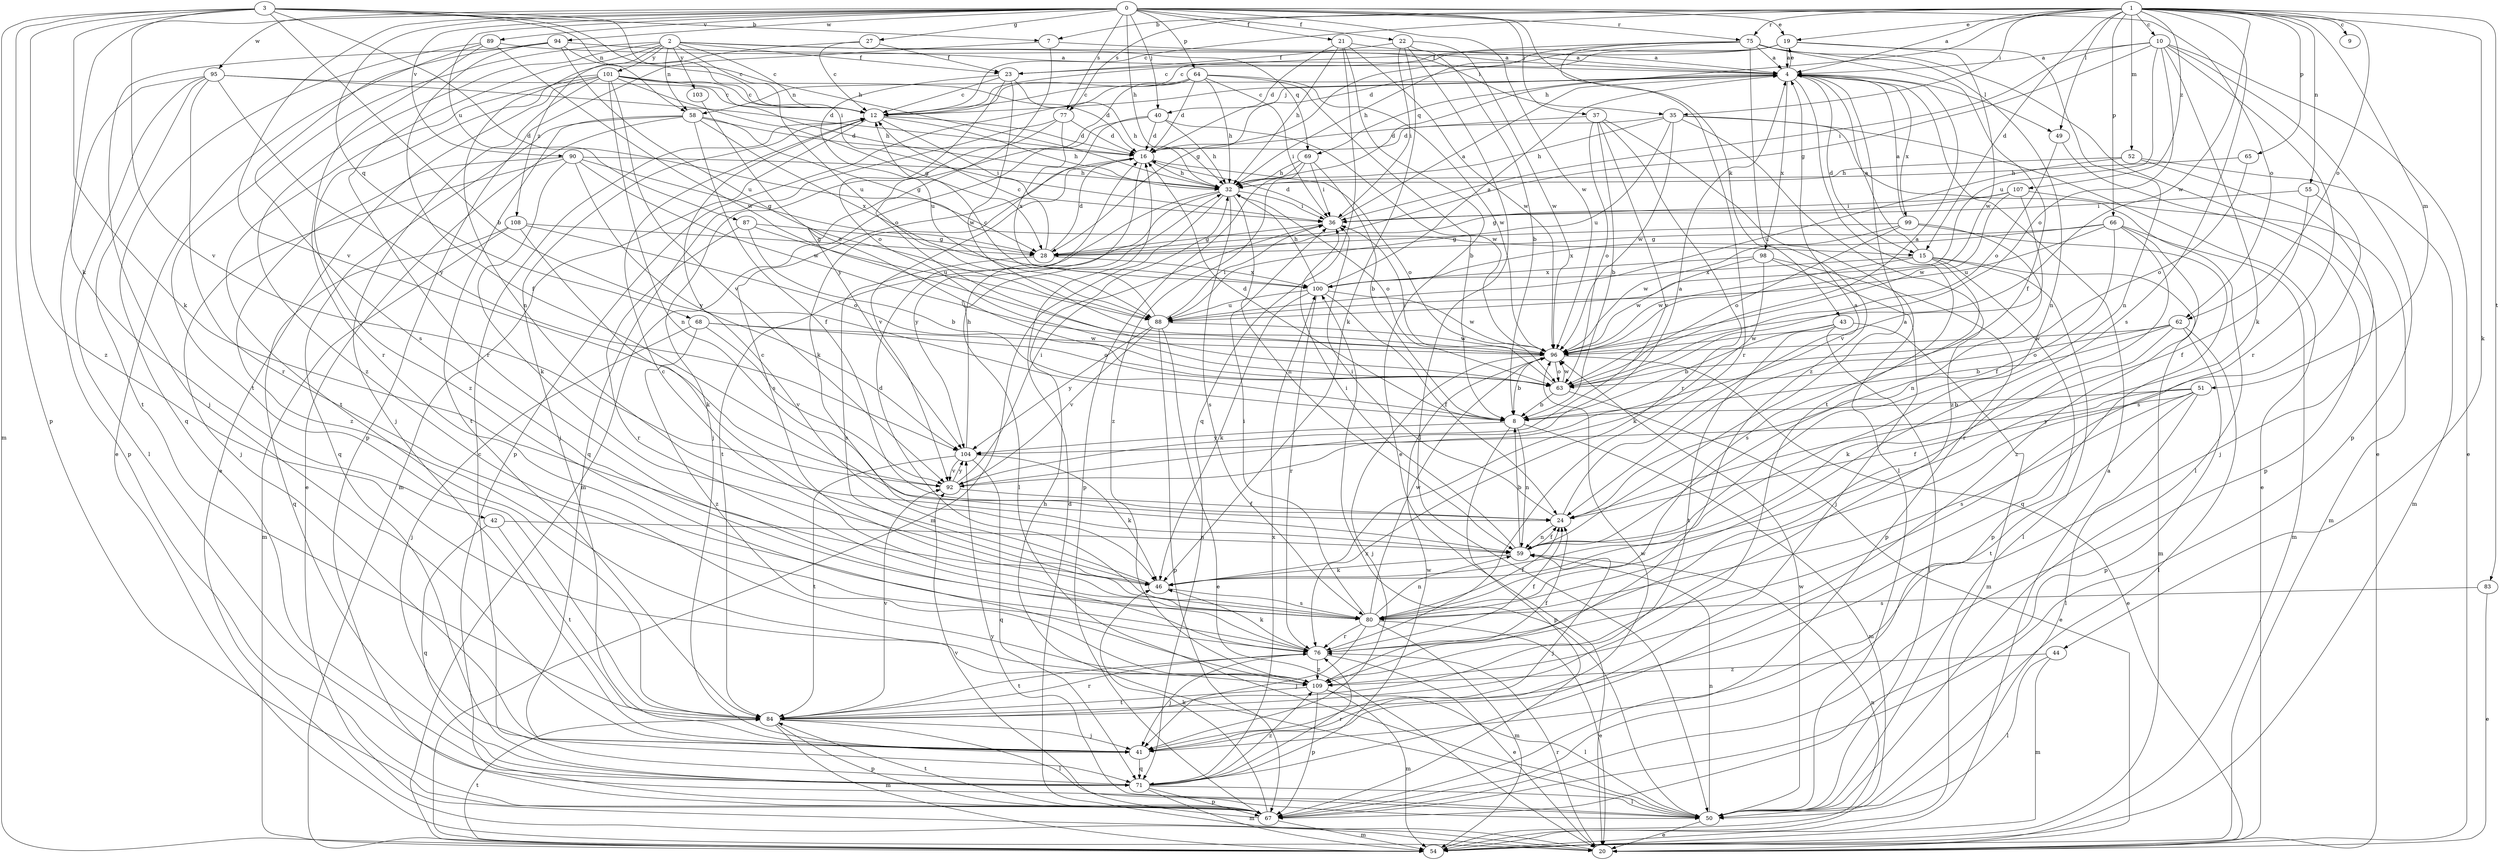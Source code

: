strict digraph  {
0;
1;
2;
3;
4;
7;
8;
9;
10;
12;
15;
16;
19;
20;
21;
22;
23;
24;
27;
28;
32;
35;
36;
37;
40;
41;
42;
43;
44;
46;
49;
50;
51;
52;
54;
55;
58;
59;
62;
63;
64;
65;
66;
67;
68;
69;
71;
75;
76;
77;
80;
83;
84;
87;
88;
89;
90;
92;
94;
95;
96;
98;
99;
100;
101;
103;
104;
107;
108;
109;
0 -> 19  [label=e];
0 -> 21  [label=f];
0 -> 22  [label=f];
0 -> 27  [label=g];
0 -> 32  [label=h];
0 -> 37  [label=j];
0 -> 40  [label=j];
0 -> 42  [label=k];
0 -> 43  [label=k];
0 -> 62  [label=o];
0 -> 64  [label=p];
0 -> 68  [label=q];
0 -> 75  [label=r];
0 -> 77  [label=s];
0 -> 87  [label=u];
0 -> 89  [label=v];
0 -> 90  [label=v];
0 -> 92  [label=v];
0 -> 94  [label=w];
0 -> 95  [label=w];
0 -> 96  [label=w];
1 -> 4  [label=a];
1 -> 7  [label=b];
1 -> 9  [label=c];
1 -> 10  [label=c];
1 -> 12  [label=c];
1 -> 15  [label=d];
1 -> 19  [label=e];
1 -> 32  [label=h];
1 -> 35  [label=i];
1 -> 44  [label=k];
1 -> 49  [label=l];
1 -> 51  [label=m];
1 -> 52  [label=m];
1 -> 55  [label=n];
1 -> 62  [label=o];
1 -> 65  [label=p];
1 -> 66  [label=p];
1 -> 75  [label=r];
1 -> 77  [label=s];
1 -> 80  [label=s];
1 -> 83  [label=t];
1 -> 96  [label=w];
1 -> 107  [label=z];
2 -> 12  [label=c];
2 -> 23  [label=f];
2 -> 35  [label=i];
2 -> 58  [label=n];
2 -> 69  [label=q];
2 -> 76  [label=r];
2 -> 84  [label=t];
2 -> 88  [label=u];
2 -> 101  [label=y];
2 -> 103  [label=y];
2 -> 108  [label=z];
2 -> 109  [label=z];
3 -> 7  [label=b];
3 -> 8  [label=b];
3 -> 15  [label=d];
3 -> 32  [label=h];
3 -> 36  [label=i];
3 -> 46  [label=k];
3 -> 54  [label=m];
3 -> 58  [label=n];
3 -> 67  [label=p];
3 -> 92  [label=v];
3 -> 109  [label=z];
4 -> 12  [label=c];
4 -> 15  [label=d];
4 -> 19  [label=e];
4 -> 40  [label=j];
4 -> 49  [label=l];
4 -> 58  [label=n];
4 -> 69  [label=q];
4 -> 84  [label=t];
4 -> 98  [label=x];
4 -> 99  [label=x];
7 -> 4  [label=a];
7 -> 63  [label=o];
7 -> 67  [label=p];
8 -> 16  [label=d];
8 -> 54  [label=m];
8 -> 59  [label=n];
8 -> 67  [label=p];
8 -> 104  [label=y];
10 -> 4  [label=a];
10 -> 20  [label=e];
10 -> 28  [label=g];
10 -> 36  [label=i];
10 -> 46  [label=k];
10 -> 63  [label=o];
10 -> 67  [label=p];
10 -> 76  [label=r];
10 -> 88  [label=u];
12 -> 16  [label=d];
12 -> 32  [label=h];
12 -> 36  [label=i];
12 -> 41  [label=j];
12 -> 54  [label=m];
15 -> 4  [label=a];
15 -> 50  [label=l];
15 -> 54  [label=m];
15 -> 67  [label=p];
15 -> 80  [label=s];
15 -> 96  [label=w];
15 -> 100  [label=x];
16 -> 32  [label=h];
16 -> 50  [label=l];
16 -> 63  [label=o];
16 -> 80  [label=s];
16 -> 92  [label=v];
19 -> 4  [label=a];
19 -> 12  [label=c];
19 -> 16  [label=d];
19 -> 23  [label=f];
19 -> 59  [label=n];
19 -> 96  [label=w];
20 -> 16  [label=d];
20 -> 76  [label=r];
21 -> 4  [label=a];
21 -> 16  [label=d];
21 -> 20  [label=e];
21 -> 32  [label=h];
21 -> 71  [label=q];
21 -> 96  [label=w];
22 -> 8  [label=b];
22 -> 23  [label=f];
22 -> 36  [label=i];
22 -> 46  [label=k];
22 -> 50  [label=l];
22 -> 96  [label=w];
23 -> 12  [label=c];
23 -> 32  [label=h];
23 -> 63  [label=o];
23 -> 88  [label=u];
23 -> 96  [label=w];
24 -> 4  [label=a];
24 -> 36  [label=i];
24 -> 59  [label=n];
27 -> 12  [label=c];
27 -> 23  [label=f];
27 -> 59  [label=n];
28 -> 12  [label=c];
28 -> 16  [label=d];
28 -> 80  [label=s];
28 -> 100  [label=x];
32 -> 36  [label=i];
32 -> 54  [label=m];
32 -> 59  [label=n];
32 -> 63  [label=o];
32 -> 80  [label=s];
32 -> 84  [label=t];
32 -> 104  [label=y];
35 -> 16  [label=d];
35 -> 20  [label=e];
35 -> 32  [label=h];
35 -> 50  [label=l];
35 -> 88  [label=u];
35 -> 96  [label=w];
35 -> 109  [label=z];
36 -> 4  [label=a];
36 -> 16  [label=d];
36 -> 28  [label=g];
37 -> 8  [label=b];
37 -> 16  [label=d];
37 -> 50  [label=l];
37 -> 63  [label=o];
37 -> 76  [label=r];
37 -> 92  [label=v];
40 -> 16  [label=d];
40 -> 32  [label=h];
40 -> 46  [label=k];
40 -> 54  [label=m];
40 -> 96  [label=w];
41 -> 71  [label=q];
41 -> 96  [label=w];
42 -> 59  [label=n];
42 -> 71  [label=q];
42 -> 84  [label=t];
43 -> 8  [label=b];
43 -> 50  [label=l];
43 -> 54  [label=m];
43 -> 84  [label=t];
43 -> 96  [label=w];
44 -> 50  [label=l];
44 -> 54  [label=m];
44 -> 109  [label=z];
46 -> 12  [label=c];
46 -> 80  [label=s];
49 -> 63  [label=o];
49 -> 67  [label=p];
50 -> 20  [label=e];
50 -> 32  [label=h];
50 -> 59  [label=n];
50 -> 96  [label=w];
50 -> 100  [label=x];
50 -> 104  [label=y];
51 -> 8  [label=b];
51 -> 24  [label=f];
51 -> 50  [label=l];
51 -> 80  [label=s];
51 -> 84  [label=t];
51 -> 104  [label=y];
52 -> 32  [label=h];
52 -> 41  [label=j];
52 -> 54  [label=m];
52 -> 88  [label=u];
54 -> 4  [label=a];
54 -> 59  [label=n];
54 -> 84  [label=t];
55 -> 24  [label=f];
55 -> 36  [label=i];
55 -> 80  [label=s];
58 -> 16  [label=d];
58 -> 20  [label=e];
58 -> 24  [label=f];
58 -> 28  [label=g];
58 -> 71  [label=q];
58 -> 84  [label=t];
58 -> 100  [label=x];
59 -> 4  [label=a];
59 -> 8  [label=b];
59 -> 24  [label=f];
59 -> 36  [label=i];
59 -> 41  [label=j];
59 -> 46  [label=k];
62 -> 8  [label=b];
62 -> 46  [label=k];
62 -> 50  [label=l];
62 -> 63  [label=o];
62 -> 67  [label=p];
62 -> 96  [label=w];
63 -> 4  [label=a];
63 -> 8  [label=b];
63 -> 20  [label=e];
63 -> 36  [label=i];
63 -> 96  [label=w];
64 -> 8  [label=b];
64 -> 12  [label=c];
64 -> 16  [label=d];
64 -> 32  [label=h];
64 -> 36  [label=i];
64 -> 67  [label=p];
64 -> 96  [label=w];
64 -> 104  [label=y];
65 -> 32  [label=h];
65 -> 63  [label=o];
66 -> 24  [label=f];
66 -> 28  [label=g];
66 -> 54  [label=m];
66 -> 76  [label=r];
66 -> 88  [label=u];
66 -> 100  [label=x];
66 -> 109  [label=z];
67 -> 46  [label=k];
67 -> 54  [label=m];
67 -> 84  [label=t];
67 -> 92  [label=v];
68 -> 41  [label=j];
68 -> 63  [label=o];
68 -> 92  [label=v];
68 -> 96  [label=w];
68 -> 109  [label=z];
69 -> 8  [label=b];
69 -> 32  [label=h];
69 -> 36  [label=i];
69 -> 67  [label=p];
69 -> 109  [label=z];
71 -> 12  [label=c];
71 -> 50  [label=l];
71 -> 54  [label=m];
71 -> 67  [label=p];
71 -> 76  [label=r];
71 -> 96  [label=w];
71 -> 100  [label=x];
71 -> 109  [label=z];
75 -> 4  [label=a];
75 -> 12  [label=c];
75 -> 20  [label=e];
75 -> 24  [label=f];
75 -> 28  [label=g];
75 -> 32  [label=h];
75 -> 59  [label=n];
75 -> 76  [label=r];
75 -> 109  [label=z];
76 -> 20  [label=e];
76 -> 24  [label=f];
76 -> 41  [label=j];
76 -> 46  [label=k];
76 -> 84  [label=t];
76 -> 109  [label=z];
77 -> 16  [label=d];
77 -> 41  [label=j];
77 -> 71  [label=q];
77 -> 100  [label=x];
80 -> 12  [label=c];
80 -> 16  [label=d];
80 -> 20  [label=e];
80 -> 24  [label=f];
80 -> 36  [label=i];
80 -> 41  [label=j];
80 -> 54  [label=m];
80 -> 59  [label=n];
80 -> 76  [label=r];
80 -> 96  [label=w];
83 -> 20  [label=e];
83 -> 80  [label=s];
84 -> 41  [label=j];
84 -> 50  [label=l];
84 -> 54  [label=m];
84 -> 67  [label=p];
84 -> 76  [label=r];
84 -> 92  [label=v];
87 -> 8  [label=b];
87 -> 28  [label=g];
87 -> 76  [label=r];
87 -> 88  [label=u];
88 -> 12  [label=c];
88 -> 20  [label=e];
88 -> 36  [label=i];
88 -> 67  [label=p];
88 -> 92  [label=v];
88 -> 96  [label=w];
88 -> 104  [label=y];
89 -> 4  [label=a];
89 -> 20  [label=e];
89 -> 71  [label=q];
89 -> 76  [label=r];
89 -> 96  [label=w];
90 -> 28  [label=g];
90 -> 32  [label=h];
90 -> 41  [label=j];
90 -> 46  [label=k];
90 -> 96  [label=w];
90 -> 104  [label=y];
90 -> 109  [label=z];
92 -> 4  [label=a];
92 -> 24  [label=f];
92 -> 36  [label=i];
92 -> 104  [label=y];
94 -> 4  [label=a];
94 -> 12  [label=c];
94 -> 24  [label=f];
94 -> 41  [label=j];
94 -> 80  [label=s];
94 -> 88  [label=u];
95 -> 12  [label=c];
95 -> 16  [label=d];
95 -> 50  [label=l];
95 -> 67  [label=p];
95 -> 76  [label=r];
95 -> 84  [label=t];
95 -> 104  [label=y];
96 -> 8  [label=b];
96 -> 20  [label=e];
96 -> 41  [label=j];
96 -> 63  [label=o];
98 -> 41  [label=j];
98 -> 46  [label=k];
98 -> 67  [label=p];
98 -> 96  [label=w];
98 -> 100  [label=x];
99 -> 4  [label=a];
99 -> 28  [label=g];
99 -> 59  [label=n];
99 -> 63  [label=o];
99 -> 71  [label=q];
99 -> 96  [label=w];
100 -> 4  [label=a];
100 -> 24  [label=f];
100 -> 32  [label=h];
100 -> 46  [label=k];
100 -> 76  [label=r];
100 -> 88  [label=u];
100 -> 96  [label=w];
101 -> 12  [label=c];
101 -> 16  [label=d];
101 -> 20  [label=e];
101 -> 28  [label=g];
101 -> 32  [label=h];
101 -> 41  [label=j];
101 -> 59  [label=n];
101 -> 84  [label=t];
101 -> 92  [label=v];
101 -> 109  [label=z];
103 -> 63  [label=o];
104 -> 32  [label=h];
104 -> 46  [label=k];
104 -> 71  [label=q];
104 -> 84  [label=t];
104 -> 92  [label=v];
107 -> 28  [label=g];
107 -> 36  [label=i];
107 -> 54  [label=m];
107 -> 92  [label=v];
107 -> 96  [label=w];
108 -> 28  [label=g];
108 -> 46  [label=k];
108 -> 54  [label=m];
108 -> 63  [label=o];
108 -> 71  [label=q];
109 -> 24  [label=f];
109 -> 50  [label=l];
109 -> 54  [label=m];
109 -> 67  [label=p];
109 -> 84  [label=t];
}
